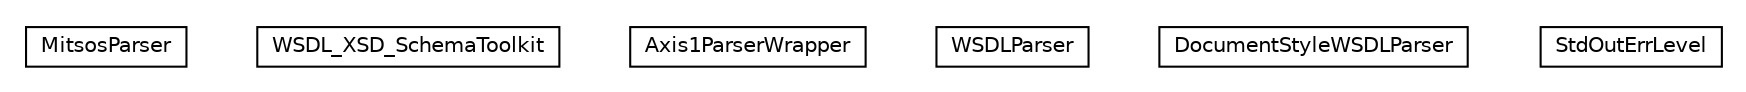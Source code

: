 #!/usr/local/bin/dot
#
# Class diagram 
# Generated by UMLGraph version R5_6-24-gf6e263 (http://www.umlgraph.org/)
#

digraph G {
	edge [fontname="Helvetica",fontsize=10,labelfontname="Helvetica",labelfontsize=10];
	node [fontname="Helvetica",fontsize=10,shape=plaintext];
	nodesep=0.25;
	ranksep=0.5;
	// org.universAAL.ri.wsdlToolkit.parser.MitsosParser
	c1404 [label=<<table title="org.universAAL.ri.wsdlToolkit.parser.MitsosParser" border="0" cellborder="1" cellspacing="0" cellpadding="2" port="p" href="./MitsosParser.html">
		<tr><td><table border="0" cellspacing="0" cellpadding="1">
<tr><td align="center" balign="center"> MitsosParser </td></tr>
		</table></td></tr>
		</table>>, URL="./MitsosParser.html", fontname="Helvetica", fontcolor="black", fontsize=10.0];
	// org.universAAL.ri.wsdlToolkit.parser.WSDL_XSD_SchemaToolkit
	c1405 [label=<<table title="org.universAAL.ri.wsdlToolkit.parser.WSDL_XSD_SchemaToolkit" border="0" cellborder="1" cellspacing="0" cellpadding="2" port="p" href="./WSDL_XSD_SchemaToolkit.html">
		<tr><td><table border="0" cellspacing="0" cellpadding="1">
<tr><td align="center" balign="center"> WSDL_XSD_SchemaToolkit </td></tr>
		</table></td></tr>
		</table>>, URL="./WSDL_XSD_SchemaToolkit.html", fontname="Helvetica", fontcolor="black", fontsize=10.0];
	// org.universAAL.ri.wsdlToolkit.parser.Axis1ParserWrapper
	c1406 [label=<<table title="org.universAAL.ri.wsdlToolkit.parser.Axis1ParserWrapper" border="0" cellborder="1" cellspacing="0" cellpadding="2" port="p" href="./Axis1ParserWrapper.html">
		<tr><td><table border="0" cellspacing="0" cellpadding="1">
<tr><td align="center" balign="center"> Axis1ParserWrapper </td></tr>
		</table></td></tr>
		</table>>, URL="./Axis1ParserWrapper.html", fontname="Helvetica", fontcolor="black", fontsize=10.0];
	// org.universAAL.ri.wsdlToolkit.parser.WSDLParser
	c1407 [label=<<table title="org.universAAL.ri.wsdlToolkit.parser.WSDLParser" border="0" cellborder="1" cellspacing="0" cellpadding="2" port="p" href="./WSDLParser.html">
		<tr><td><table border="0" cellspacing="0" cellpadding="1">
<tr><td align="center" balign="center"> WSDLParser </td></tr>
		</table></td></tr>
		</table>>, URL="./WSDLParser.html", fontname="Helvetica", fontcolor="black", fontsize=10.0];
	// org.universAAL.ri.wsdlToolkit.parser.DocumentStyleWSDLParser
	c1408 [label=<<table title="org.universAAL.ri.wsdlToolkit.parser.DocumentStyleWSDLParser" border="0" cellborder="1" cellspacing="0" cellpadding="2" port="p" href="./DocumentStyleWSDLParser.html">
		<tr><td><table border="0" cellspacing="0" cellpadding="1">
<tr><td align="center" balign="center"> DocumentStyleWSDLParser </td></tr>
		</table></td></tr>
		</table>>, URL="./DocumentStyleWSDLParser.html", fontname="Helvetica", fontcolor="black", fontsize=10.0];
	// org.universAAL.ri.wsdlToolkit.parser.StdOutErrLevel
	c1409 [label=<<table title="org.universAAL.ri.wsdlToolkit.parser.StdOutErrLevel" border="0" cellborder="1" cellspacing="0" cellpadding="2" port="p" href="./StdOutErrLevel.html">
		<tr><td><table border="0" cellspacing="0" cellpadding="1">
<tr><td align="center" balign="center"> StdOutErrLevel </td></tr>
		</table></td></tr>
		</table>>, URL="./StdOutErrLevel.html", fontname="Helvetica", fontcolor="black", fontsize=10.0];
}

